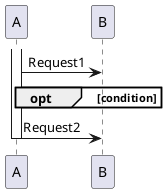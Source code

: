 {
  "sha1": "ppxa917jbdjytm51tio2azsdbz4zy6c",
  "insertion": {
    "when": "2024-06-04T17:28:41.558Z",
    "url": "http://forum.plantuml.net/8228/activation-after-group-end-does-not-work",
    "user": "plantuml@gmail.com"
  }
}
@startuml

!pragma teoz false

participant A
participant B

A -> B: Request1

opt condition
end

activate A
A -> B: Request2
deactivate A

@enduml
